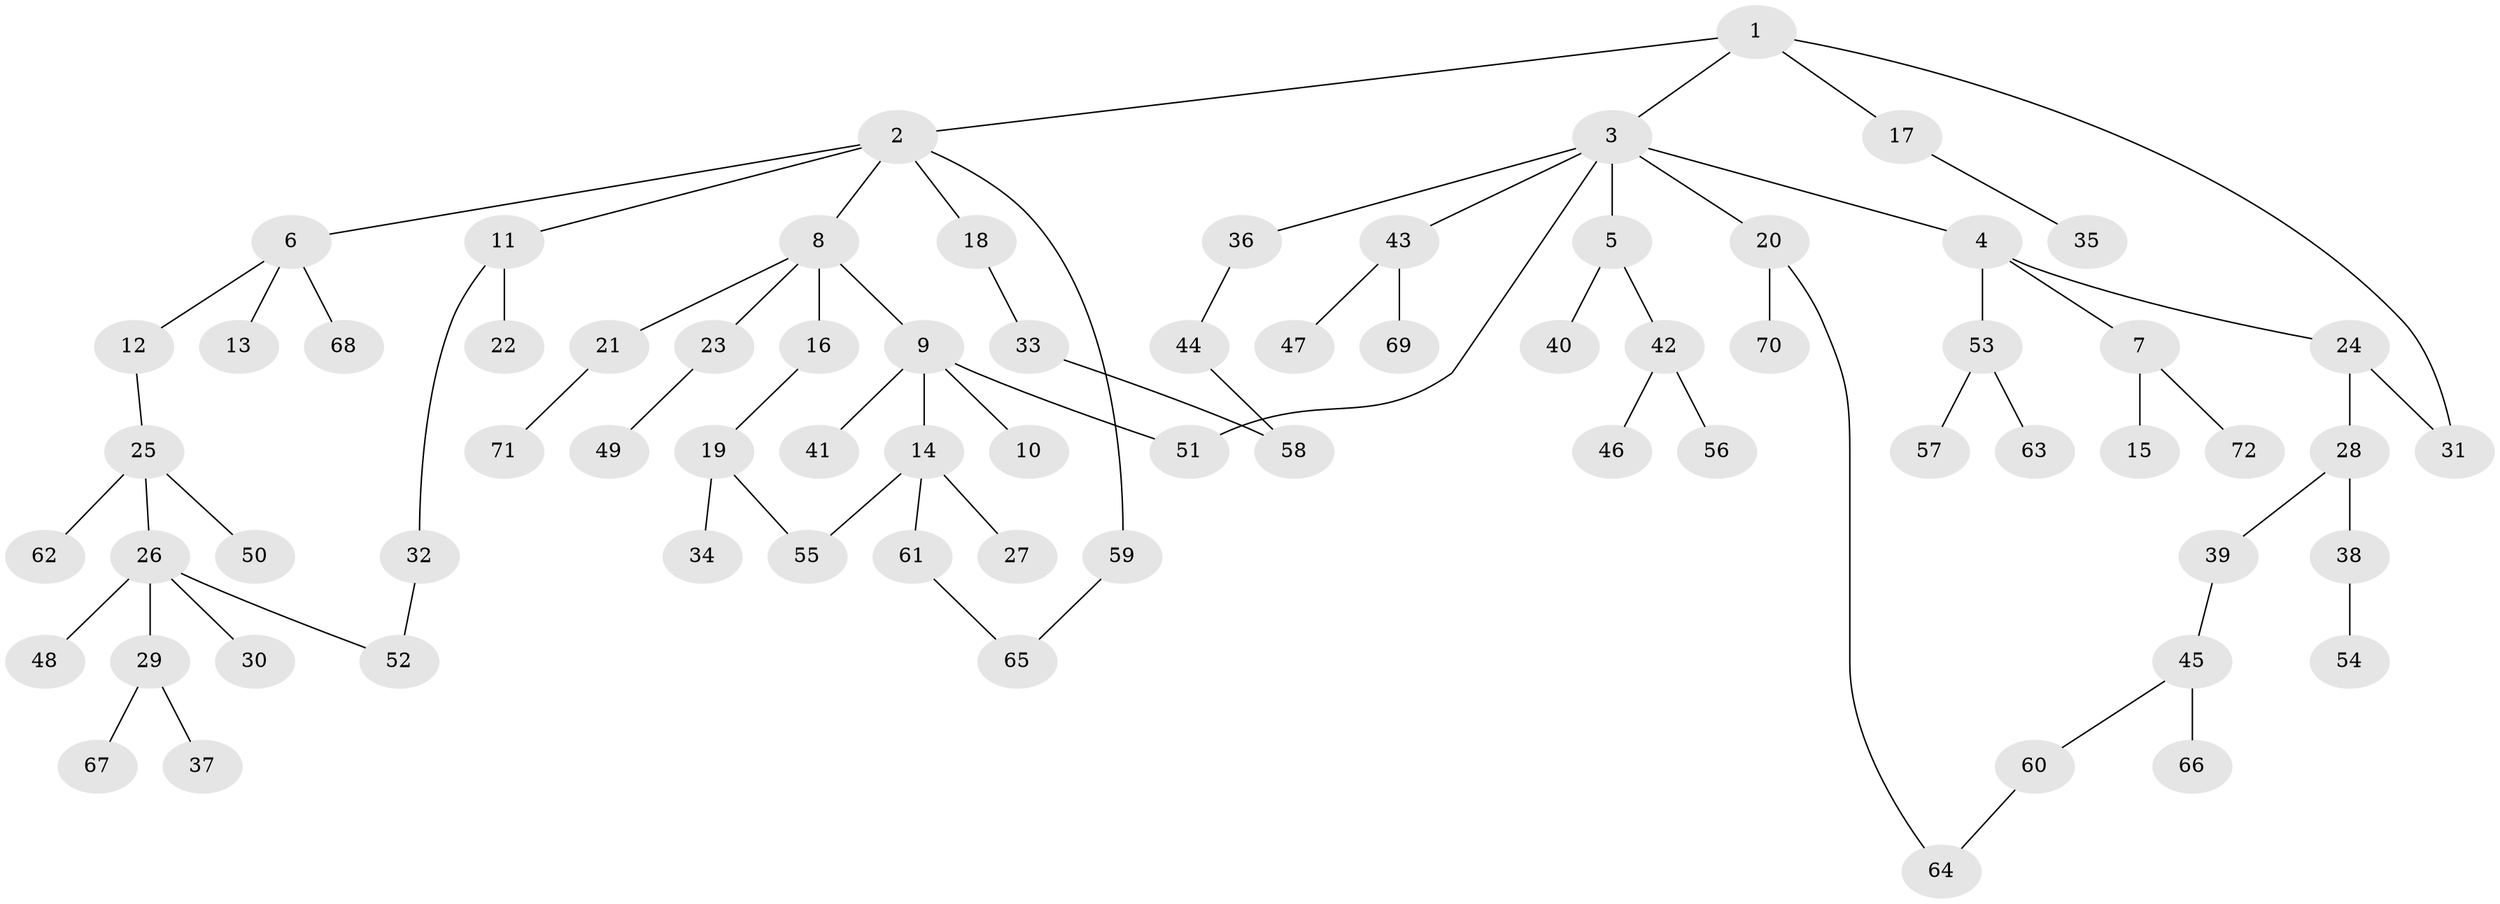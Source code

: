 // Generated by graph-tools (version 1.1) at 2025/25/03/09/25 03:25:30]
// undirected, 72 vertices, 78 edges
graph export_dot {
graph [start="1"]
  node [color=gray90,style=filled];
  1;
  2;
  3;
  4;
  5;
  6;
  7;
  8;
  9;
  10;
  11;
  12;
  13;
  14;
  15;
  16;
  17;
  18;
  19;
  20;
  21;
  22;
  23;
  24;
  25;
  26;
  27;
  28;
  29;
  30;
  31;
  32;
  33;
  34;
  35;
  36;
  37;
  38;
  39;
  40;
  41;
  42;
  43;
  44;
  45;
  46;
  47;
  48;
  49;
  50;
  51;
  52;
  53;
  54;
  55;
  56;
  57;
  58;
  59;
  60;
  61;
  62;
  63;
  64;
  65;
  66;
  67;
  68;
  69;
  70;
  71;
  72;
  1 -- 2;
  1 -- 3;
  1 -- 17;
  1 -- 31;
  2 -- 6;
  2 -- 8;
  2 -- 11;
  2 -- 18;
  2 -- 59;
  3 -- 4;
  3 -- 5;
  3 -- 20;
  3 -- 36;
  3 -- 43;
  3 -- 51;
  4 -- 7;
  4 -- 24;
  4 -- 53;
  5 -- 40;
  5 -- 42;
  6 -- 12;
  6 -- 13;
  6 -- 68;
  7 -- 15;
  7 -- 72;
  8 -- 9;
  8 -- 16;
  8 -- 21;
  8 -- 23;
  9 -- 10;
  9 -- 14;
  9 -- 41;
  9 -- 51;
  11 -- 22;
  11 -- 32;
  12 -- 25;
  14 -- 27;
  14 -- 61;
  14 -- 55;
  16 -- 19;
  17 -- 35;
  18 -- 33;
  19 -- 34;
  19 -- 55;
  20 -- 70;
  20 -- 64;
  21 -- 71;
  23 -- 49;
  24 -- 28;
  24 -- 31;
  25 -- 26;
  25 -- 50;
  25 -- 62;
  26 -- 29;
  26 -- 30;
  26 -- 48;
  26 -- 52;
  28 -- 38;
  28 -- 39;
  29 -- 37;
  29 -- 67;
  32 -- 52;
  33 -- 58;
  36 -- 44;
  38 -- 54;
  39 -- 45;
  42 -- 46;
  42 -- 56;
  43 -- 47;
  43 -- 69;
  44 -- 58;
  45 -- 60;
  45 -- 66;
  53 -- 57;
  53 -- 63;
  59 -- 65;
  60 -- 64;
  61 -- 65;
}
